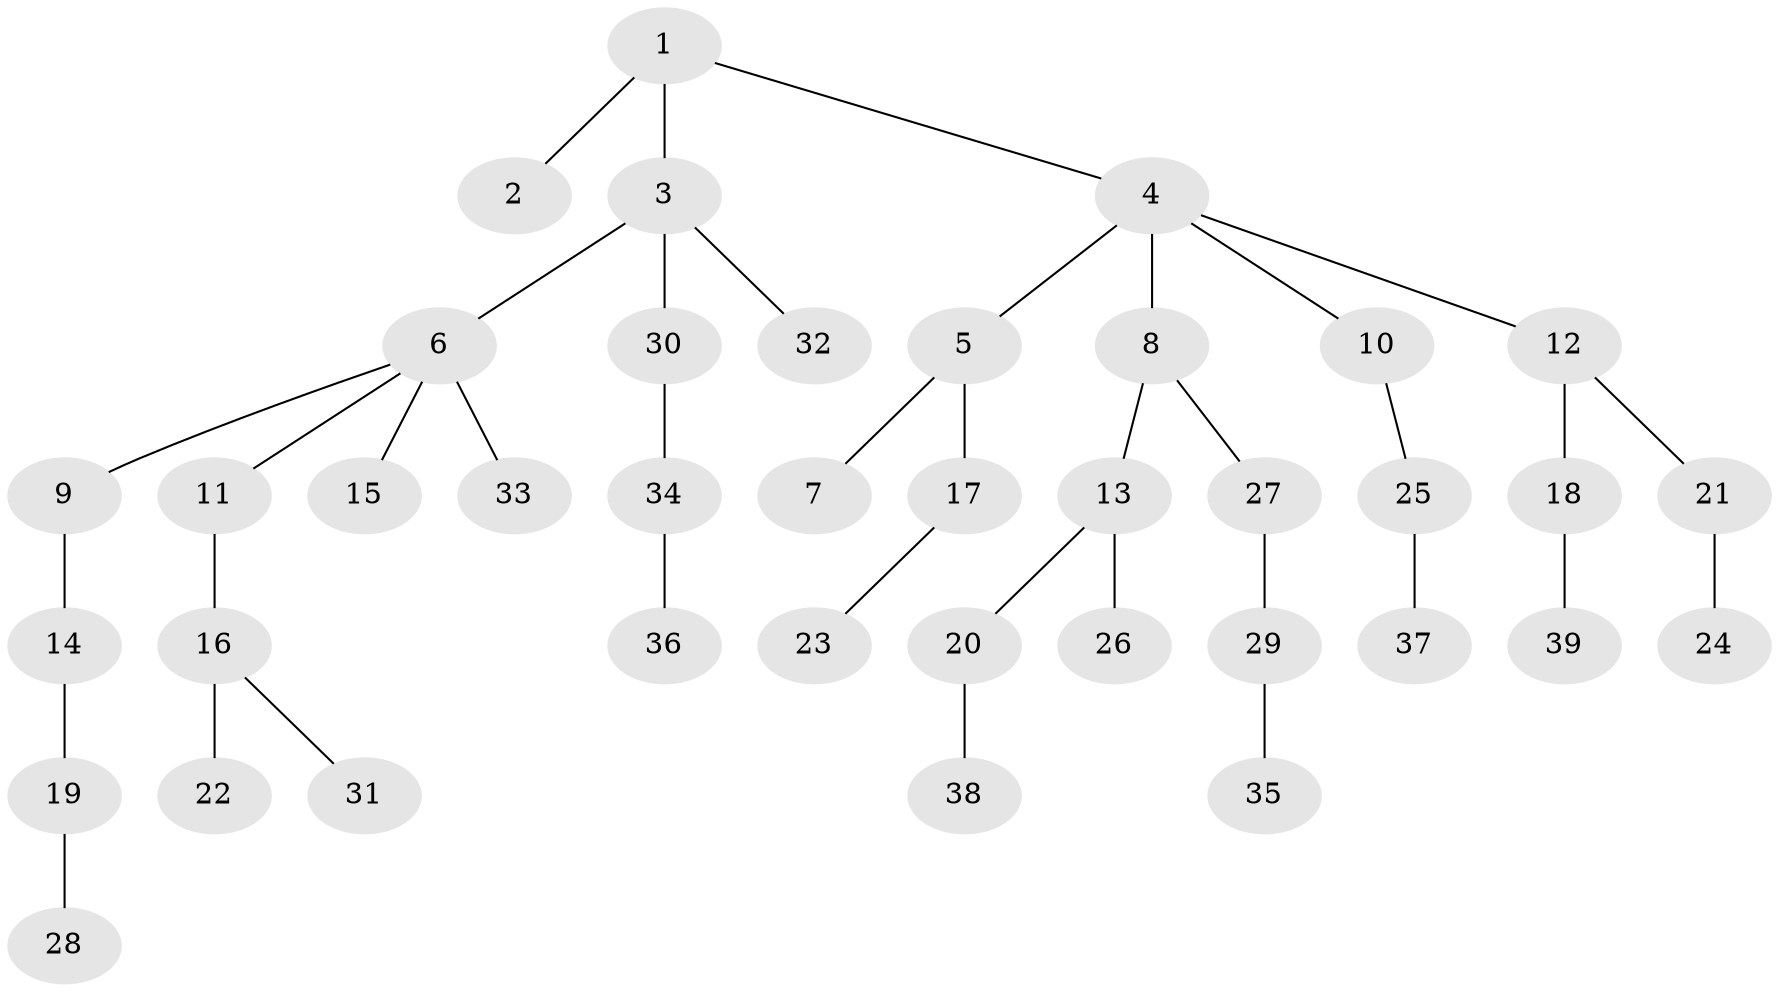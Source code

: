 // original degree distribution, {5: 0.07291666666666667, 2: 0.23958333333333334, 6: 0.010416666666666666, 1: 0.5, 4: 0.041666666666666664, 3: 0.13541666666666666}
// Generated by graph-tools (version 1.1) at 2025/51/03/04/25 22:51:33]
// undirected, 39 vertices, 38 edges
graph export_dot {
  node [color=gray90,style=filled];
  1;
  2;
  3;
  4;
  5;
  6;
  7;
  8;
  9;
  10;
  11;
  12;
  13;
  14;
  15;
  16;
  17;
  18;
  19;
  20;
  21;
  22;
  23;
  24;
  25;
  26;
  27;
  28;
  29;
  30;
  31;
  32;
  33;
  34;
  35;
  36;
  37;
  38;
  39;
  1 -- 2 [weight=1.0];
  1 -- 3 [weight=1.0];
  1 -- 4 [weight=1.0];
  3 -- 6 [weight=2.0];
  3 -- 30 [weight=1.0];
  3 -- 32 [weight=1.0];
  4 -- 5 [weight=1.0];
  4 -- 8 [weight=1.0];
  4 -- 10 [weight=1.0];
  4 -- 12 [weight=1.0];
  5 -- 7 [weight=2.0];
  5 -- 17 [weight=1.0];
  6 -- 9 [weight=1.0];
  6 -- 11 [weight=1.0];
  6 -- 15 [weight=1.0];
  6 -- 33 [weight=1.0];
  8 -- 13 [weight=1.0];
  8 -- 27 [weight=1.0];
  9 -- 14 [weight=1.0];
  10 -- 25 [weight=1.0];
  11 -- 16 [weight=2.0];
  12 -- 18 [weight=1.0];
  12 -- 21 [weight=1.0];
  13 -- 20 [weight=1.0];
  13 -- 26 [weight=1.0];
  14 -- 19 [weight=1.0];
  16 -- 22 [weight=1.0];
  16 -- 31 [weight=1.0];
  17 -- 23 [weight=1.0];
  18 -- 39 [weight=1.0];
  19 -- 28 [weight=1.0];
  20 -- 38 [weight=1.0];
  21 -- 24 [weight=1.0];
  25 -- 37 [weight=1.0];
  27 -- 29 [weight=1.0];
  29 -- 35 [weight=1.0];
  30 -- 34 [weight=2.0];
  34 -- 36 [weight=1.0];
}
